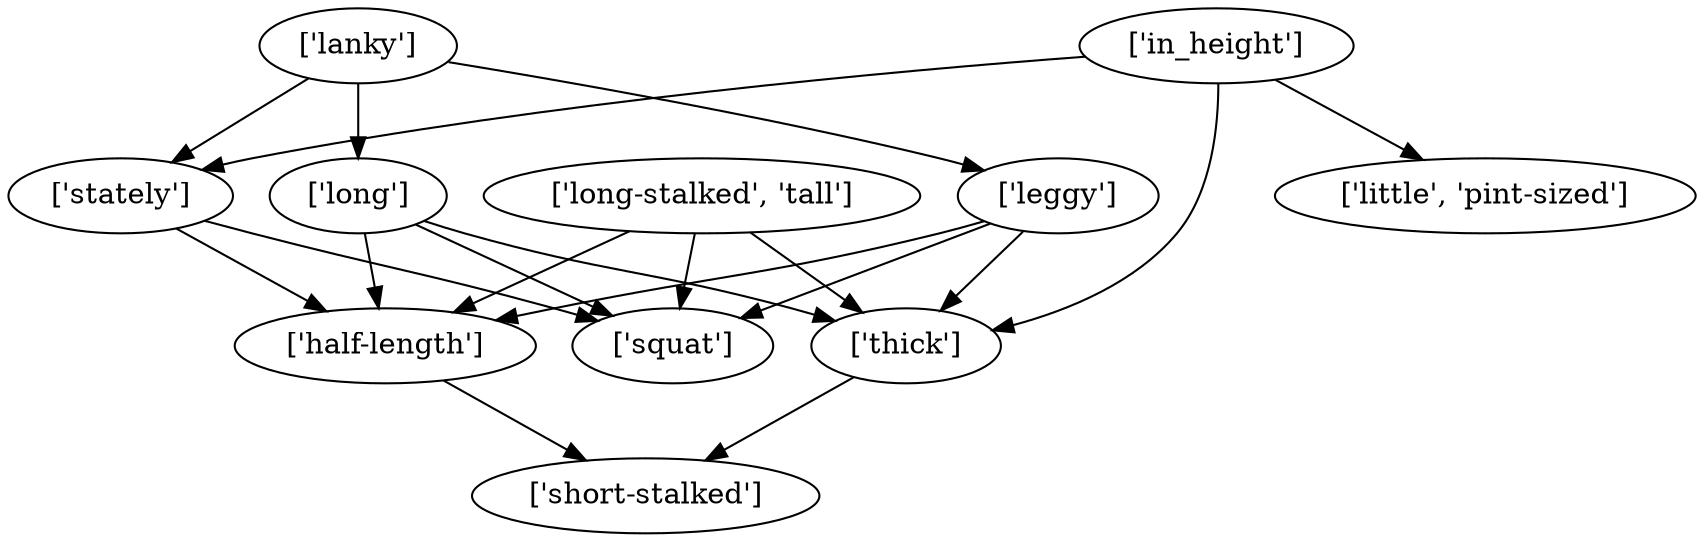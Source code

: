 strict digraph  {
	"['lanky']" -> "['leggy']";
	"['lanky']" -> "['stately']";
	"['lanky']" -> "['long']";
	"['leggy']" -> "['thick']";
	"['leggy']" -> "['squat']";
	"['leggy']" -> "['half-length']";
	"['stately']" -> "['squat']";
	"['stately']" -> "['half-length']";
	"['long']" -> "['thick']";
	"['long']" -> "['squat']";
	"['long']" -> "['half-length']";
	"['thick']" -> "['short-stalked']";
	"['half-length']" -> "['short-stalked']";
	"['long-stalked', 'tall']" -> "['thick']";
	"['long-stalked', 'tall']" -> "['squat']";
	"['long-stalked', 'tall']" -> "['half-length']";
	"['in_height']" -> "['stately']";
	"['in_height']" -> "['thick']";
	"['in_height']" -> "['little', 'pint-sized']";
}
